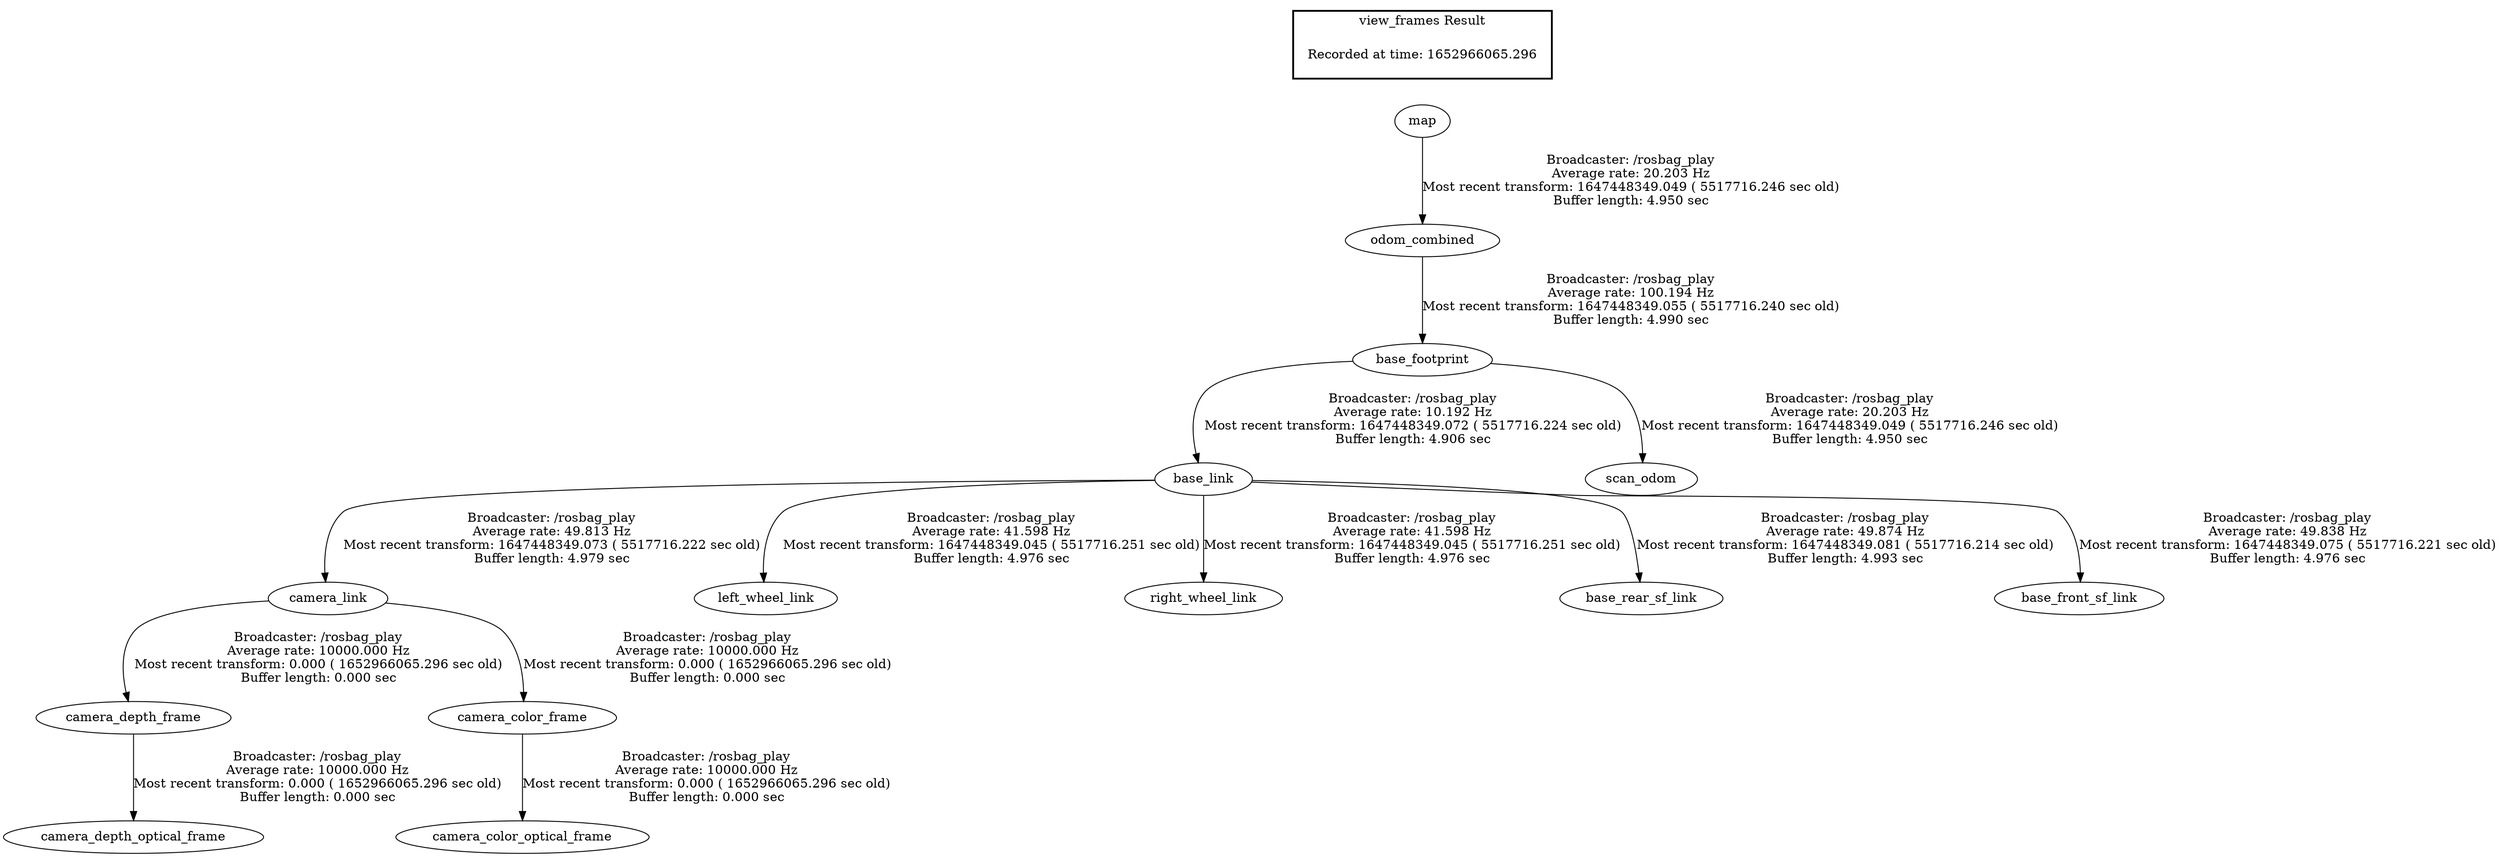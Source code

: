 digraph G {
"camera_link" -> "camera_depth_frame"[label="Broadcaster: /rosbag_play\nAverage rate: 10000.000 Hz\nMost recent transform: 0.000 ( 1652966065.296 sec old)\nBuffer length: 0.000 sec\n"];
"base_link" -> "camera_link"[label="Broadcaster: /rosbag_play\nAverage rate: 49.813 Hz\nMost recent transform: 1647448349.073 ( 5517716.222 sec old)\nBuffer length: 4.979 sec\n"];
"camera_depth_frame" -> "camera_depth_optical_frame"[label="Broadcaster: /rosbag_play\nAverage rate: 10000.000 Hz\nMost recent transform: 0.000 ( 1652966065.296 sec old)\nBuffer length: 0.000 sec\n"];
"camera_link" -> "camera_color_frame"[label="Broadcaster: /rosbag_play\nAverage rate: 10000.000 Hz\nMost recent transform: 0.000 ( 1652966065.296 sec old)\nBuffer length: 0.000 sec\n"];
"camera_color_frame" -> "camera_color_optical_frame"[label="Broadcaster: /rosbag_play\nAverage rate: 10000.000 Hz\nMost recent transform: 0.000 ( 1652966065.296 sec old)\nBuffer length: 0.000 sec\n"];
"odom_combined" -> "base_footprint"[label="Broadcaster: /rosbag_play\nAverage rate: 100.194 Hz\nMost recent transform: 1647448349.055 ( 5517716.240 sec old)\nBuffer length: 4.990 sec\n"];
"map" -> "odom_combined"[label="Broadcaster: /rosbag_play\nAverage rate: 20.203 Hz\nMost recent transform: 1647448349.049 ( 5517716.246 sec old)\nBuffer length: 4.950 sec\n"];
"base_footprint" -> "base_link"[label="Broadcaster: /rosbag_play\nAverage rate: 10.192 Hz\nMost recent transform: 1647448349.072 ( 5517716.224 sec old)\nBuffer length: 4.906 sec\n"];
"base_link" -> "left_wheel_link"[label="Broadcaster: /rosbag_play\nAverage rate: 41.598 Hz\nMost recent transform: 1647448349.045 ( 5517716.251 sec old)\nBuffer length: 4.976 sec\n"];
"base_link" -> "right_wheel_link"[label="Broadcaster: /rosbag_play\nAverage rate: 41.598 Hz\nMost recent transform: 1647448349.045 ( 5517716.251 sec old)\nBuffer length: 4.976 sec\n"];
"base_link" -> "base_rear_sf_link"[label="Broadcaster: /rosbag_play\nAverage rate: 49.874 Hz\nMost recent transform: 1647448349.081 ( 5517716.214 sec old)\nBuffer length: 4.993 sec\n"];
"base_link" -> "base_front_sf_link"[label="Broadcaster: /rosbag_play\nAverage rate: 49.838 Hz\nMost recent transform: 1647448349.075 ( 5517716.221 sec old)\nBuffer length: 4.976 sec\n"];
"base_footprint" -> "scan_odom"[label="Broadcaster: /rosbag_play\nAverage rate: 20.203 Hz\nMost recent transform: 1647448349.049 ( 5517716.246 sec old)\nBuffer length: 4.950 sec\n"];
edge [style=invis];
 subgraph cluster_legend { style=bold; color=black; label ="view_frames Result";
"Recorded at time: 1652966065.296"[ shape=plaintext ] ;
 }->"map";
}